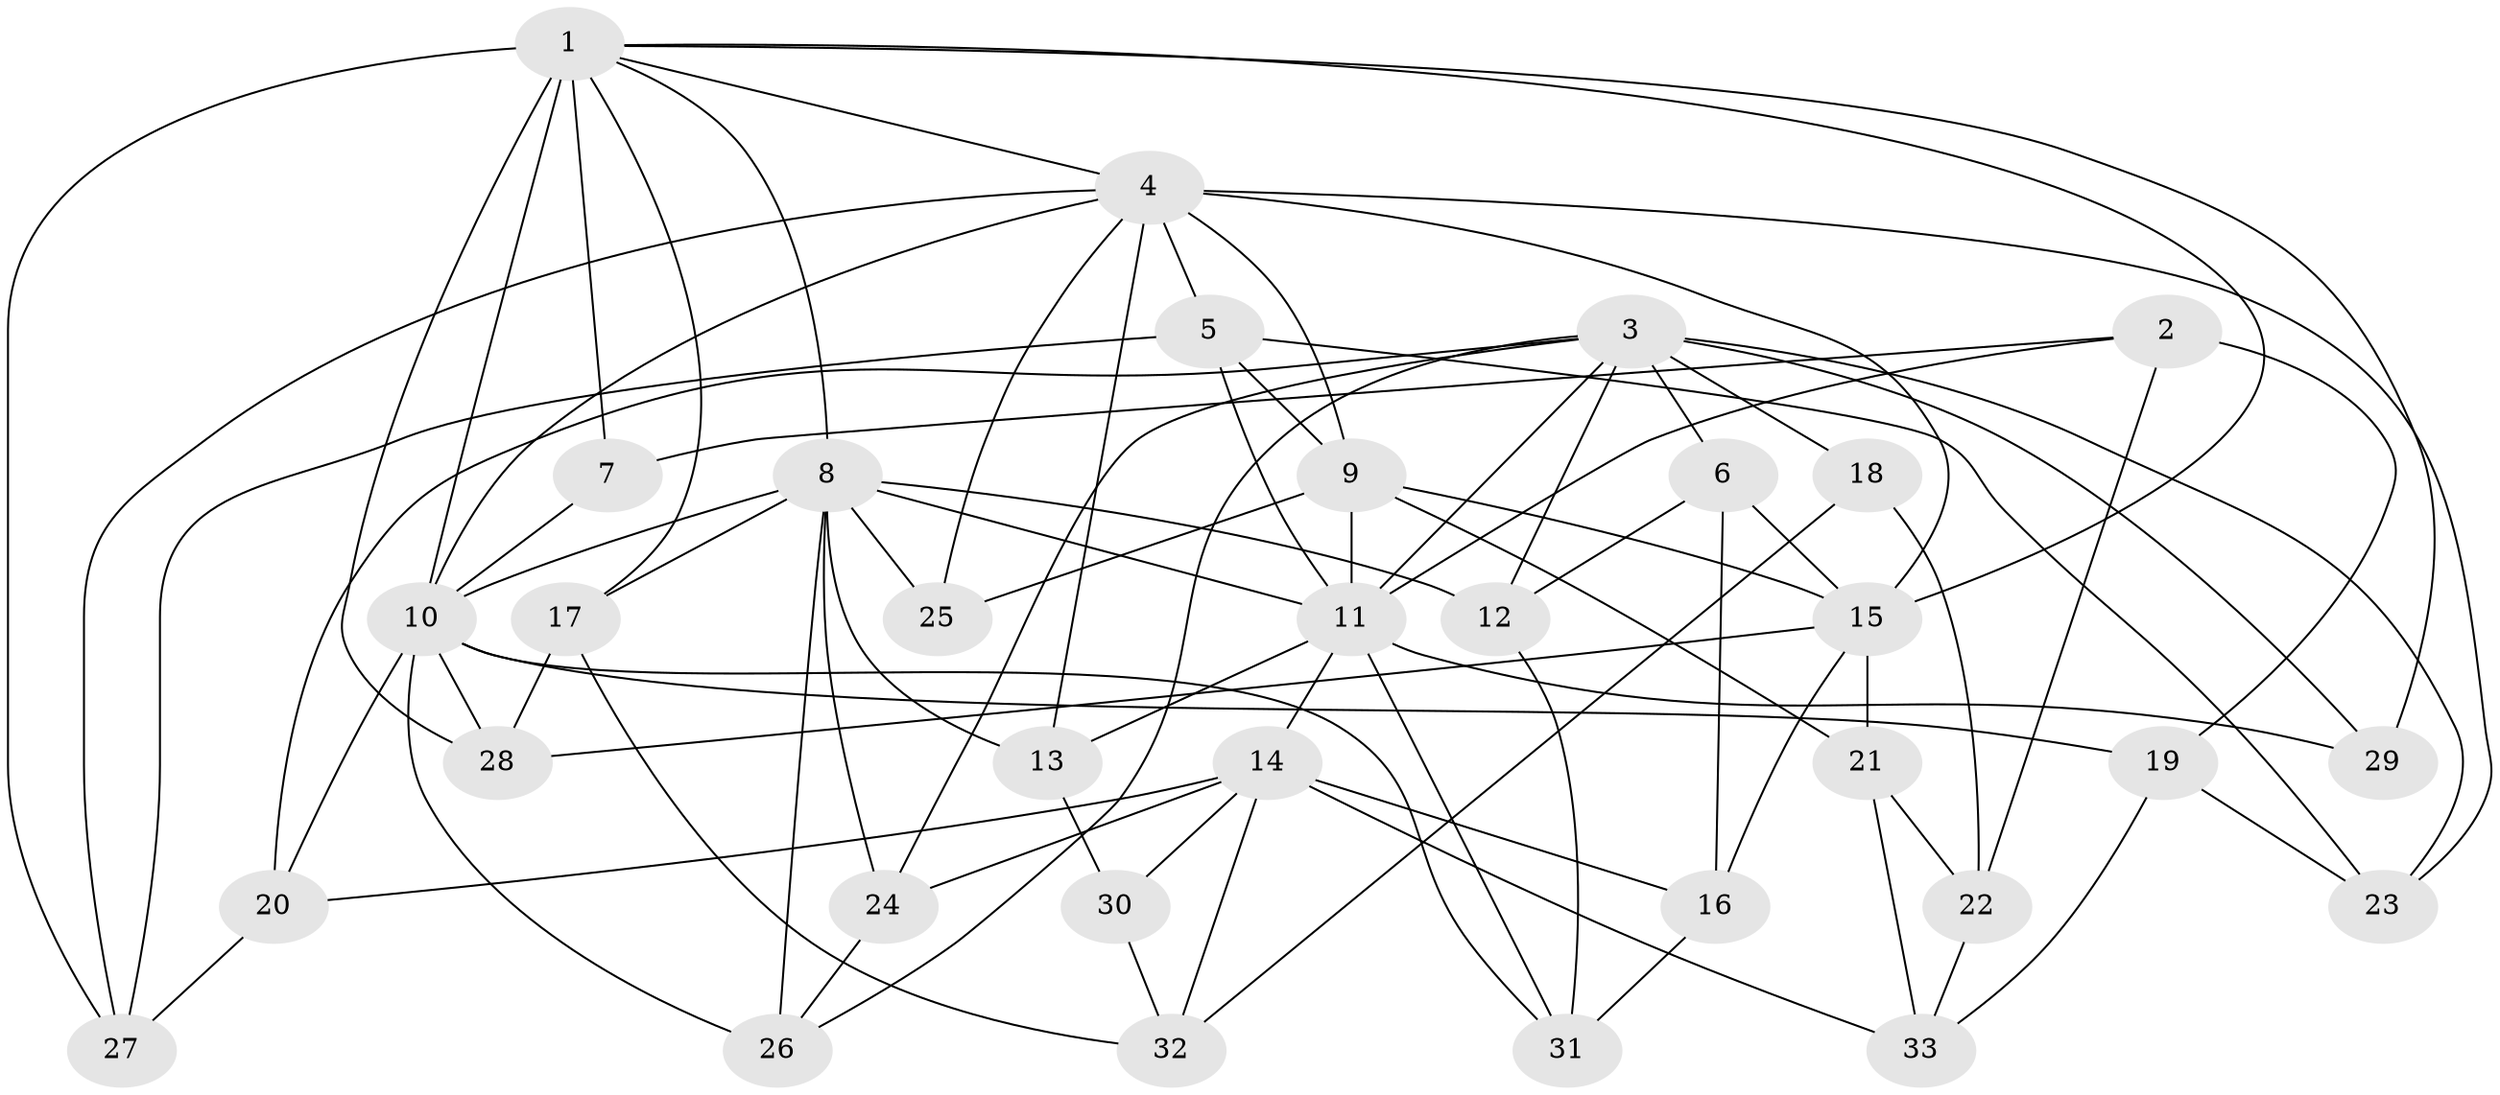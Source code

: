 // original degree distribution, {4: 1.0}
// Generated by graph-tools (version 1.1) at 2025/53/03/04/25 22:53:42]
// undirected, 33 vertices, 83 edges
graph export_dot {
  node [color=gray90,style=filled];
  1;
  2;
  3;
  4;
  5;
  6;
  7;
  8;
  9;
  10;
  11;
  12;
  13;
  14;
  15;
  16;
  17;
  18;
  19;
  20;
  21;
  22;
  23;
  24;
  25;
  26;
  27;
  28;
  29;
  30;
  31;
  32;
  33;
  1 -- 4 [weight=1.0];
  1 -- 7 [weight=2.0];
  1 -- 8 [weight=1.0];
  1 -- 10 [weight=1.0];
  1 -- 15 [weight=1.0];
  1 -- 17 [weight=1.0];
  1 -- 27 [weight=1.0];
  1 -- 28 [weight=1.0];
  1 -- 29 [weight=1.0];
  2 -- 7 [weight=1.0];
  2 -- 11 [weight=1.0];
  2 -- 19 [weight=1.0];
  2 -- 22 [weight=1.0];
  3 -- 6 [weight=1.0];
  3 -- 11 [weight=2.0];
  3 -- 12 [weight=1.0];
  3 -- 18 [weight=2.0];
  3 -- 20 [weight=1.0];
  3 -- 23 [weight=1.0];
  3 -- 24 [weight=1.0];
  3 -- 26 [weight=1.0];
  3 -- 29 [weight=2.0];
  4 -- 5 [weight=2.0];
  4 -- 9 [weight=2.0];
  4 -- 10 [weight=2.0];
  4 -- 13 [weight=1.0];
  4 -- 15 [weight=1.0];
  4 -- 23 [weight=1.0];
  4 -- 25 [weight=1.0];
  4 -- 27 [weight=1.0];
  5 -- 9 [weight=1.0];
  5 -- 11 [weight=1.0];
  5 -- 23 [weight=1.0];
  5 -- 27 [weight=1.0];
  6 -- 12 [weight=1.0];
  6 -- 15 [weight=1.0];
  6 -- 16 [weight=1.0];
  7 -- 10 [weight=1.0];
  8 -- 10 [weight=1.0];
  8 -- 11 [weight=1.0];
  8 -- 12 [weight=1.0];
  8 -- 13 [weight=1.0];
  8 -- 17 [weight=1.0];
  8 -- 24 [weight=1.0];
  8 -- 25 [weight=2.0];
  8 -- 26 [weight=1.0];
  9 -- 11 [weight=3.0];
  9 -- 15 [weight=2.0];
  9 -- 21 [weight=1.0];
  9 -- 25 [weight=1.0];
  10 -- 19 [weight=1.0];
  10 -- 20 [weight=1.0];
  10 -- 26 [weight=1.0];
  10 -- 28 [weight=1.0];
  10 -- 31 [weight=1.0];
  11 -- 13 [weight=1.0];
  11 -- 14 [weight=1.0];
  11 -- 29 [weight=1.0];
  11 -- 31 [weight=1.0];
  12 -- 31 [weight=1.0];
  13 -- 30 [weight=1.0];
  14 -- 16 [weight=1.0];
  14 -- 20 [weight=1.0];
  14 -- 24 [weight=1.0];
  14 -- 30 [weight=2.0];
  14 -- 32 [weight=1.0];
  14 -- 33 [weight=1.0];
  15 -- 16 [weight=1.0];
  15 -- 21 [weight=1.0];
  15 -- 28 [weight=1.0];
  16 -- 31 [weight=1.0];
  17 -- 28 [weight=1.0];
  17 -- 32 [weight=1.0];
  18 -- 22 [weight=1.0];
  18 -- 32 [weight=1.0];
  19 -- 23 [weight=1.0];
  19 -- 33 [weight=1.0];
  20 -- 27 [weight=1.0];
  21 -- 22 [weight=1.0];
  21 -- 33 [weight=1.0];
  22 -- 33 [weight=1.0];
  24 -- 26 [weight=1.0];
  30 -- 32 [weight=1.0];
}
